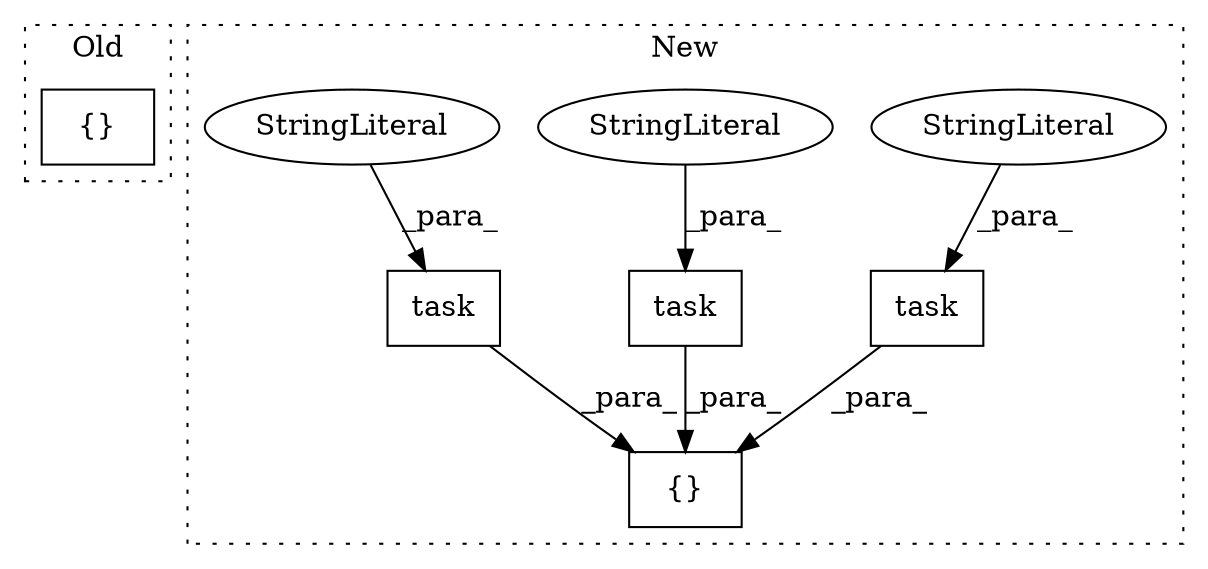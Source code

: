 digraph G {
subgraph cluster0 {
1 [label="{}" a="4" s="422,483" l="1,1" shape="box"];
label = "Old";
style="dotted";
}
subgraph cluster1 {
2 [label="task" a="32" s="1061,1078" l="5,1" shape="box"];
3 [label="{}" a="4" s="910,1079" l="1,1" shape="box"];
4 [label="task" a="32" s="948,968" l="5,1" shape="box"];
5 [label="StringLiteral" a="45" s="953" l="15" shape="ellipse"];
6 [label="task" a="32" s="927,946" l="5,1" shape="box"];
7 [label="StringLiteral" a="45" s="932" l="14" shape="ellipse"];
8 [label="StringLiteral" a="45" s="1066" l="12" shape="ellipse"];
label = "New";
style="dotted";
}
2 -> 3 [label="_para_"];
4 -> 3 [label="_para_"];
5 -> 4 [label="_para_"];
6 -> 3 [label="_para_"];
7 -> 6 [label="_para_"];
8 -> 2 [label="_para_"];
}